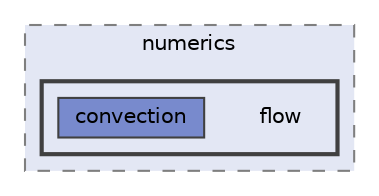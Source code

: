 digraph "SU2_CFD/include/numerics/flow"
{
 // LATEX_PDF_SIZE
  bgcolor="transparent";
  edge [fontname=Helvetica,fontsize=10,labelfontname=Helvetica,labelfontsize=10];
  node [fontname=Helvetica,fontsize=10,shape=box,height=0.2,width=0.4];
  compound=true
  subgraph clusterdir_756791f5376667f4032d4a9f45c7494c {
    graph [ bgcolor="#e3e7f4", pencolor="grey50", label="numerics", fontname=Helvetica,fontsize=10 style="filled,dashed", URL="dir_756791f5376667f4032d4a9f45c7494c.html",tooltip=""]
  subgraph clusterdir_e1f0f8ddb5d29c4c7adf1b07b1c16b62 {
    graph [ bgcolor="#e3e7f4", pencolor="grey25", label="", fontname=Helvetica,fontsize=10 style="filled,bold", URL="dir_e1f0f8ddb5d29c4c7adf1b07b1c16b62.html",tooltip=""]
    dir_e1f0f8ddb5d29c4c7adf1b07b1c16b62 [shape=plaintext, label="flow"];
  dir_e00e08ae44818437e00e1eab95215d4e [label="convection", fillcolor="#788acd", color="grey25", style="filled", URL="dir_e00e08ae44818437e00e1eab95215d4e.html",tooltip=""];
  }
  }
}

